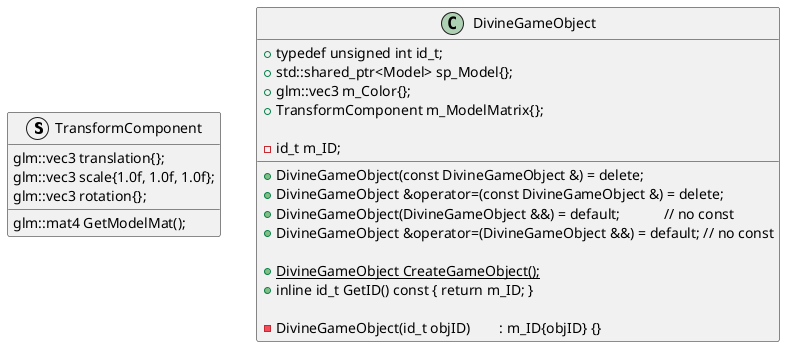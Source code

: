 @startuml
struct TransformComponent
{
    glm::vec3 translation{};
    glm::vec3 scale{1.0f, 1.0f, 1.0f};
    glm::vec3 rotation{};
    
    glm::mat4 GetModelMat();
}

class DivineGameObject
{
    + DivineGameObject(const DivineGameObject &) = delete;
    + DivineGameObject &operator=(const DivineGameObject &) = delete;
    + DivineGameObject(DivineGameObject &&) = default;            // no const
    + DivineGameObject &operator=(DivineGameObject &&) = default; // no const

    + {static} DivineGameObject CreateGameObject();
    + inline id_t GetID() const { return m_ID; }

    - DivineGameObject(id_t objID)\
        : m_ID{objID} {}

    + typedef unsigned int id_t;
    + std::shared_ptr<Model> sp_Model{};
    + glm::vec3 m_Color{};
    + TransformComponent m_ModelMatrix{};

    - id_t m_ID;
}
@enduml
